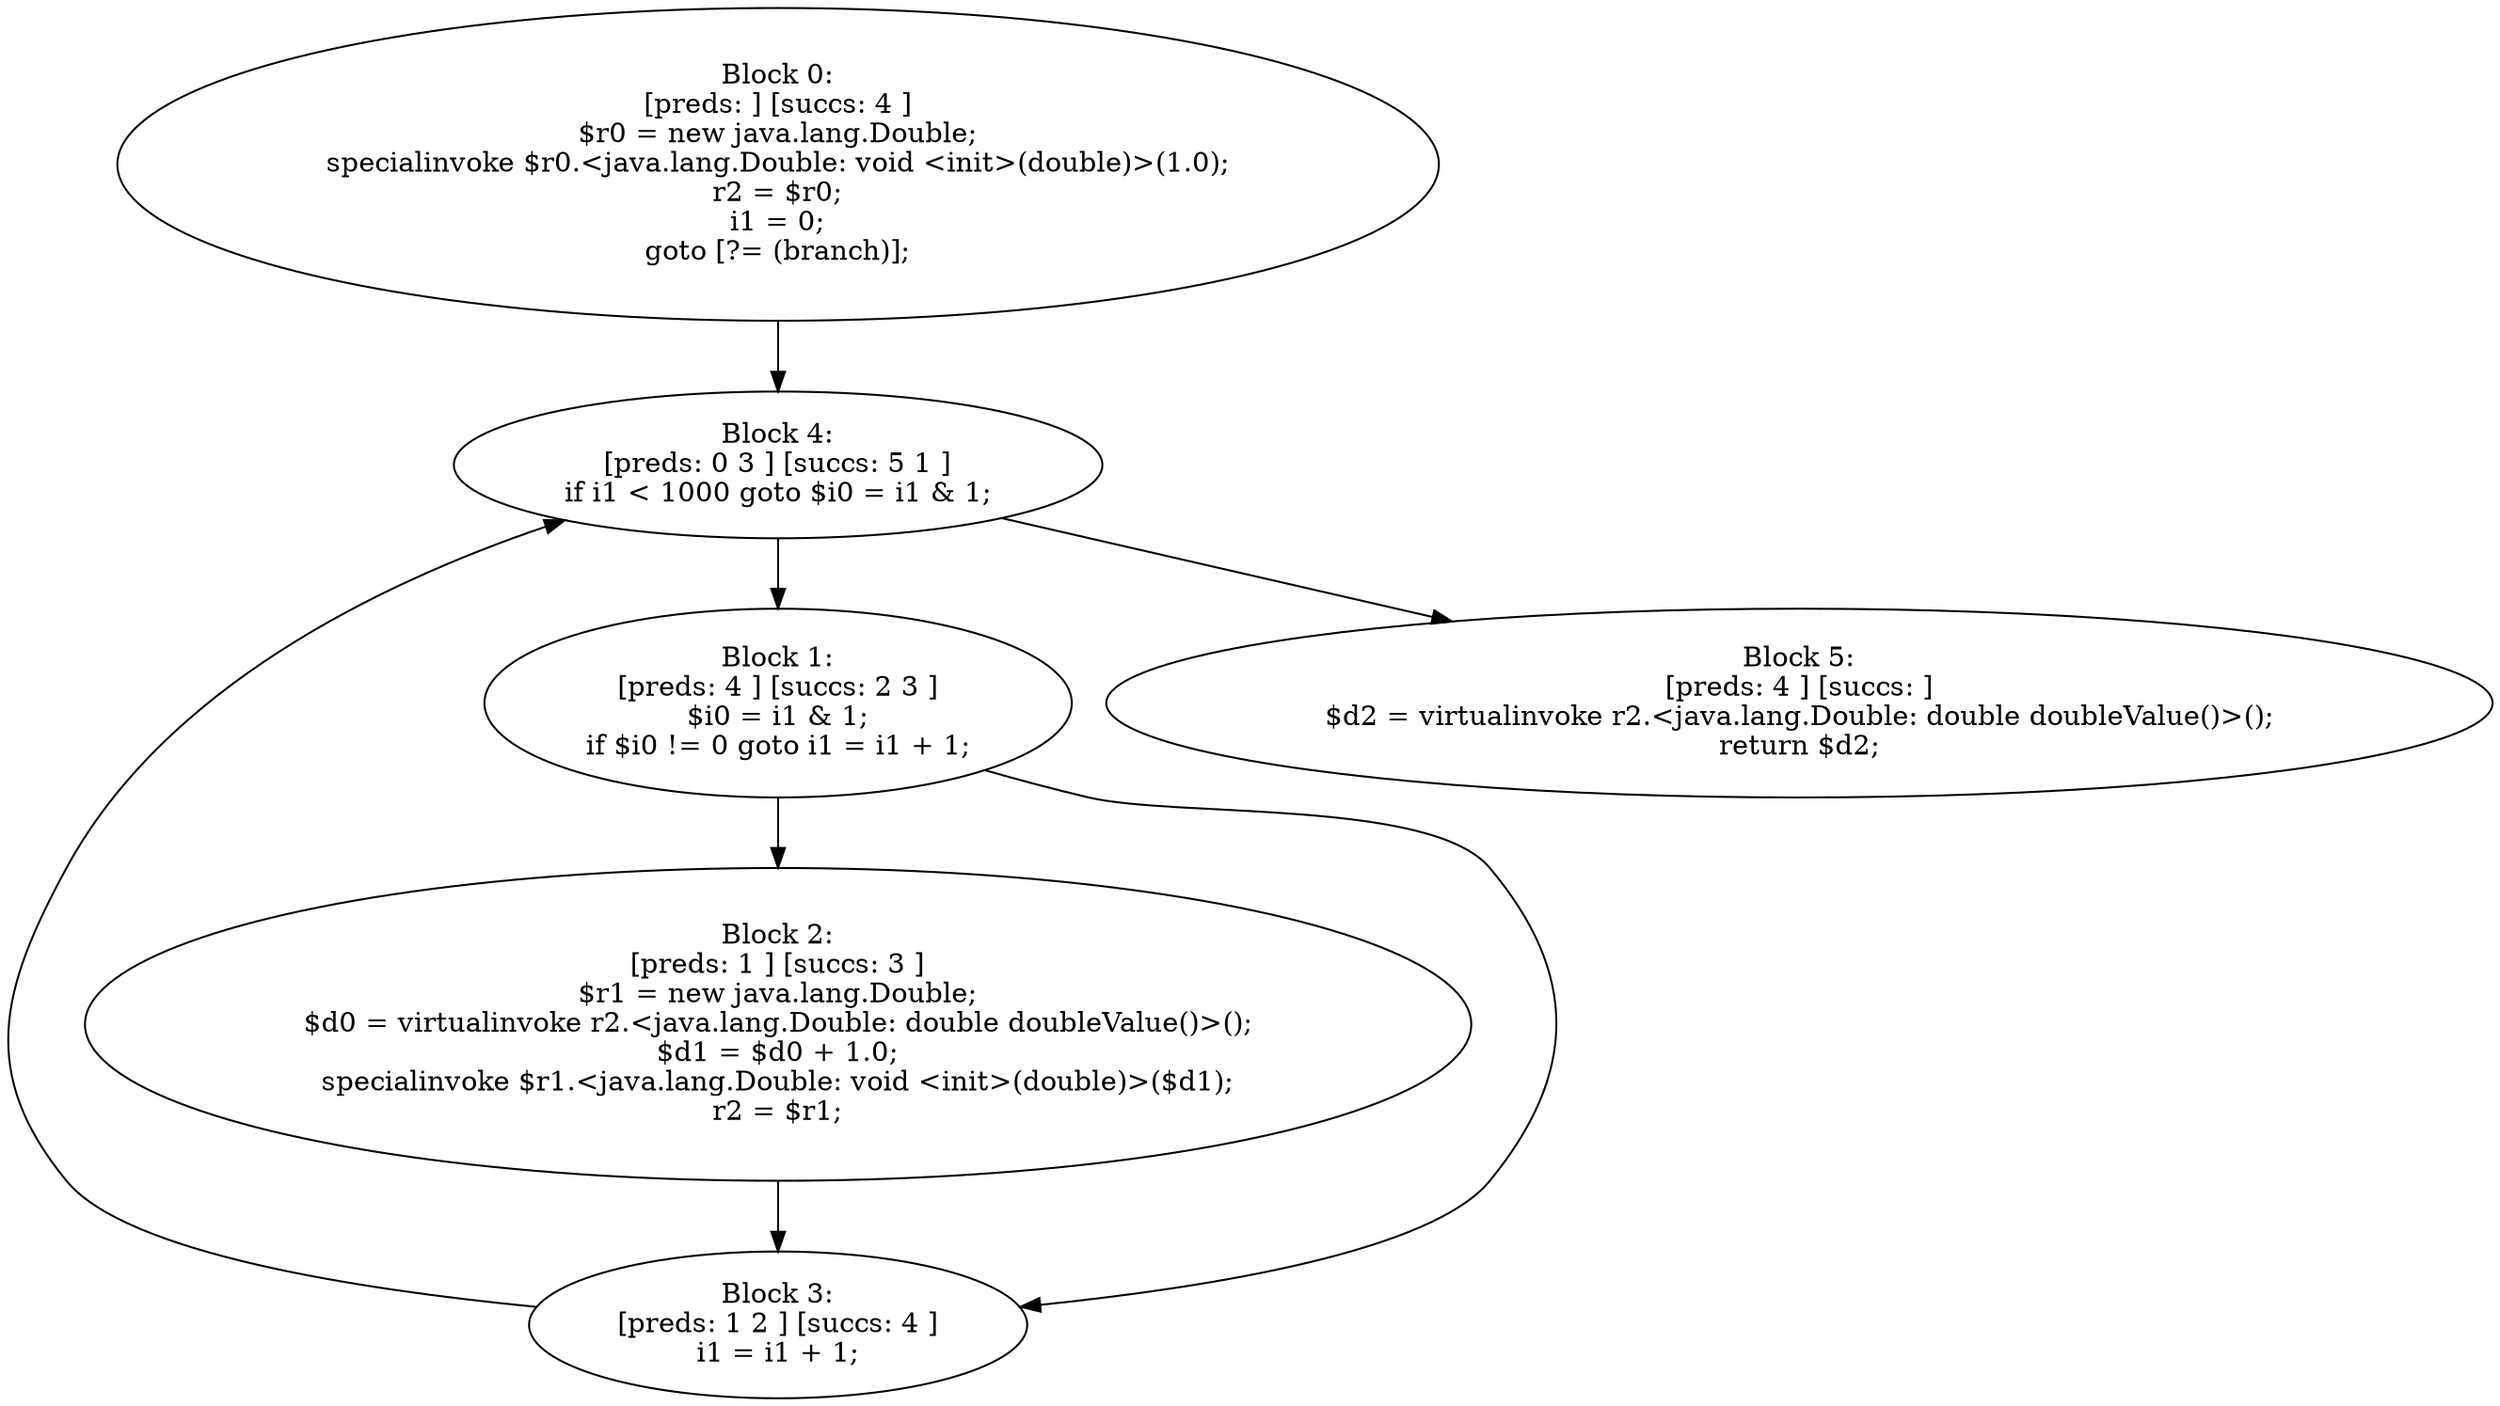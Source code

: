 digraph "unitGraph" {
    "Block 0:
[preds: ] [succs: 4 ]
$r0 = new java.lang.Double;
specialinvoke $r0.<java.lang.Double: void <init>(double)>(1.0);
r2 = $r0;
i1 = 0;
goto [?= (branch)];
"
    "Block 1:
[preds: 4 ] [succs: 2 3 ]
$i0 = i1 & 1;
if $i0 != 0 goto i1 = i1 + 1;
"
    "Block 2:
[preds: 1 ] [succs: 3 ]
$r1 = new java.lang.Double;
$d0 = virtualinvoke r2.<java.lang.Double: double doubleValue()>();
$d1 = $d0 + 1.0;
specialinvoke $r1.<java.lang.Double: void <init>(double)>($d1);
r2 = $r1;
"
    "Block 3:
[preds: 1 2 ] [succs: 4 ]
i1 = i1 + 1;
"
    "Block 4:
[preds: 0 3 ] [succs: 5 1 ]
if i1 < 1000 goto $i0 = i1 & 1;
"
    "Block 5:
[preds: 4 ] [succs: ]
$d2 = virtualinvoke r2.<java.lang.Double: double doubleValue()>();
return $d2;
"
    "Block 0:
[preds: ] [succs: 4 ]
$r0 = new java.lang.Double;
specialinvoke $r0.<java.lang.Double: void <init>(double)>(1.0);
r2 = $r0;
i1 = 0;
goto [?= (branch)];
"->"Block 4:
[preds: 0 3 ] [succs: 5 1 ]
if i1 < 1000 goto $i0 = i1 & 1;
";
    "Block 1:
[preds: 4 ] [succs: 2 3 ]
$i0 = i1 & 1;
if $i0 != 0 goto i1 = i1 + 1;
"->"Block 2:
[preds: 1 ] [succs: 3 ]
$r1 = new java.lang.Double;
$d0 = virtualinvoke r2.<java.lang.Double: double doubleValue()>();
$d1 = $d0 + 1.0;
specialinvoke $r1.<java.lang.Double: void <init>(double)>($d1);
r2 = $r1;
";
    "Block 1:
[preds: 4 ] [succs: 2 3 ]
$i0 = i1 & 1;
if $i0 != 0 goto i1 = i1 + 1;
"->"Block 3:
[preds: 1 2 ] [succs: 4 ]
i1 = i1 + 1;
";
    "Block 2:
[preds: 1 ] [succs: 3 ]
$r1 = new java.lang.Double;
$d0 = virtualinvoke r2.<java.lang.Double: double doubleValue()>();
$d1 = $d0 + 1.0;
specialinvoke $r1.<java.lang.Double: void <init>(double)>($d1);
r2 = $r1;
"->"Block 3:
[preds: 1 2 ] [succs: 4 ]
i1 = i1 + 1;
";
    "Block 3:
[preds: 1 2 ] [succs: 4 ]
i1 = i1 + 1;
"->"Block 4:
[preds: 0 3 ] [succs: 5 1 ]
if i1 < 1000 goto $i0 = i1 & 1;
";
    "Block 4:
[preds: 0 3 ] [succs: 5 1 ]
if i1 < 1000 goto $i0 = i1 & 1;
"->"Block 5:
[preds: 4 ] [succs: ]
$d2 = virtualinvoke r2.<java.lang.Double: double doubleValue()>();
return $d2;
";
    "Block 4:
[preds: 0 3 ] [succs: 5 1 ]
if i1 < 1000 goto $i0 = i1 & 1;
"->"Block 1:
[preds: 4 ] [succs: 2 3 ]
$i0 = i1 & 1;
if $i0 != 0 goto i1 = i1 + 1;
";
}
